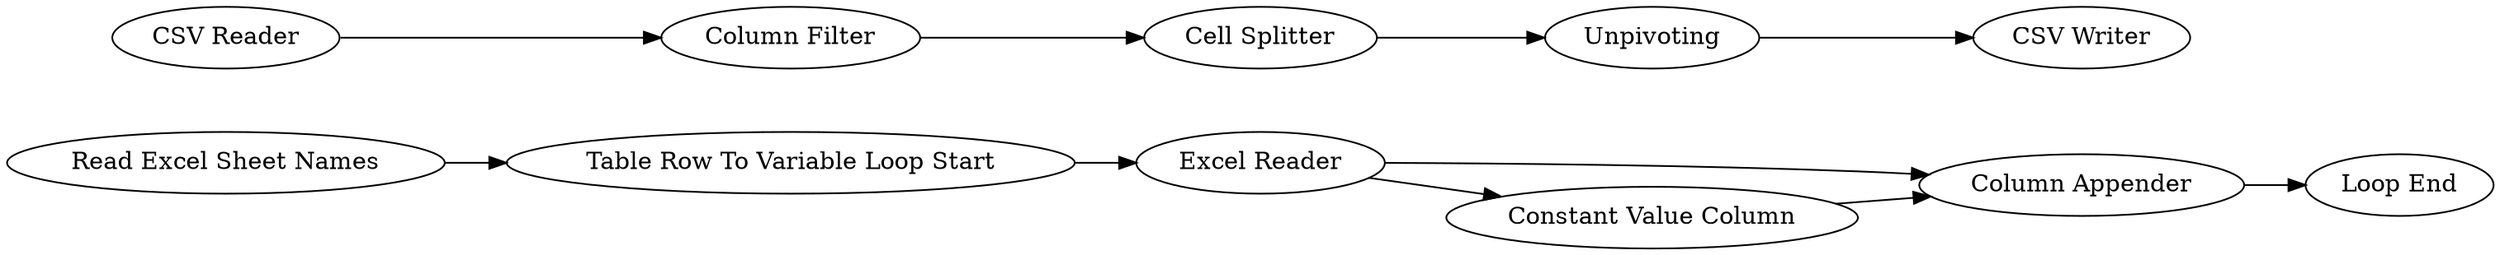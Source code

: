 digraph {
	1 [label="Excel Reader"]
	2 [label="Read Excel Sheet Names"]
	3 [label="Table Row To Variable Loop Start"]
	4 [label="Loop End"]
	5 [label="Column Appender"]
	6 [label="Constant Value Column"]
	7 [label="CSV Reader"]
	8 [label="Cell Splitter"]
	9 [label=Unpivoting]
	10 [label="CSV Writer"]
	12 [label="Column Filter"]
	1 -> 5
	1 -> 6
	2 -> 3
	3 -> 1
	5 -> 4
	6 -> 5
	7 -> 12
	8 -> 9
	9 -> 10
	12 -> 8
	rankdir=LR
}
